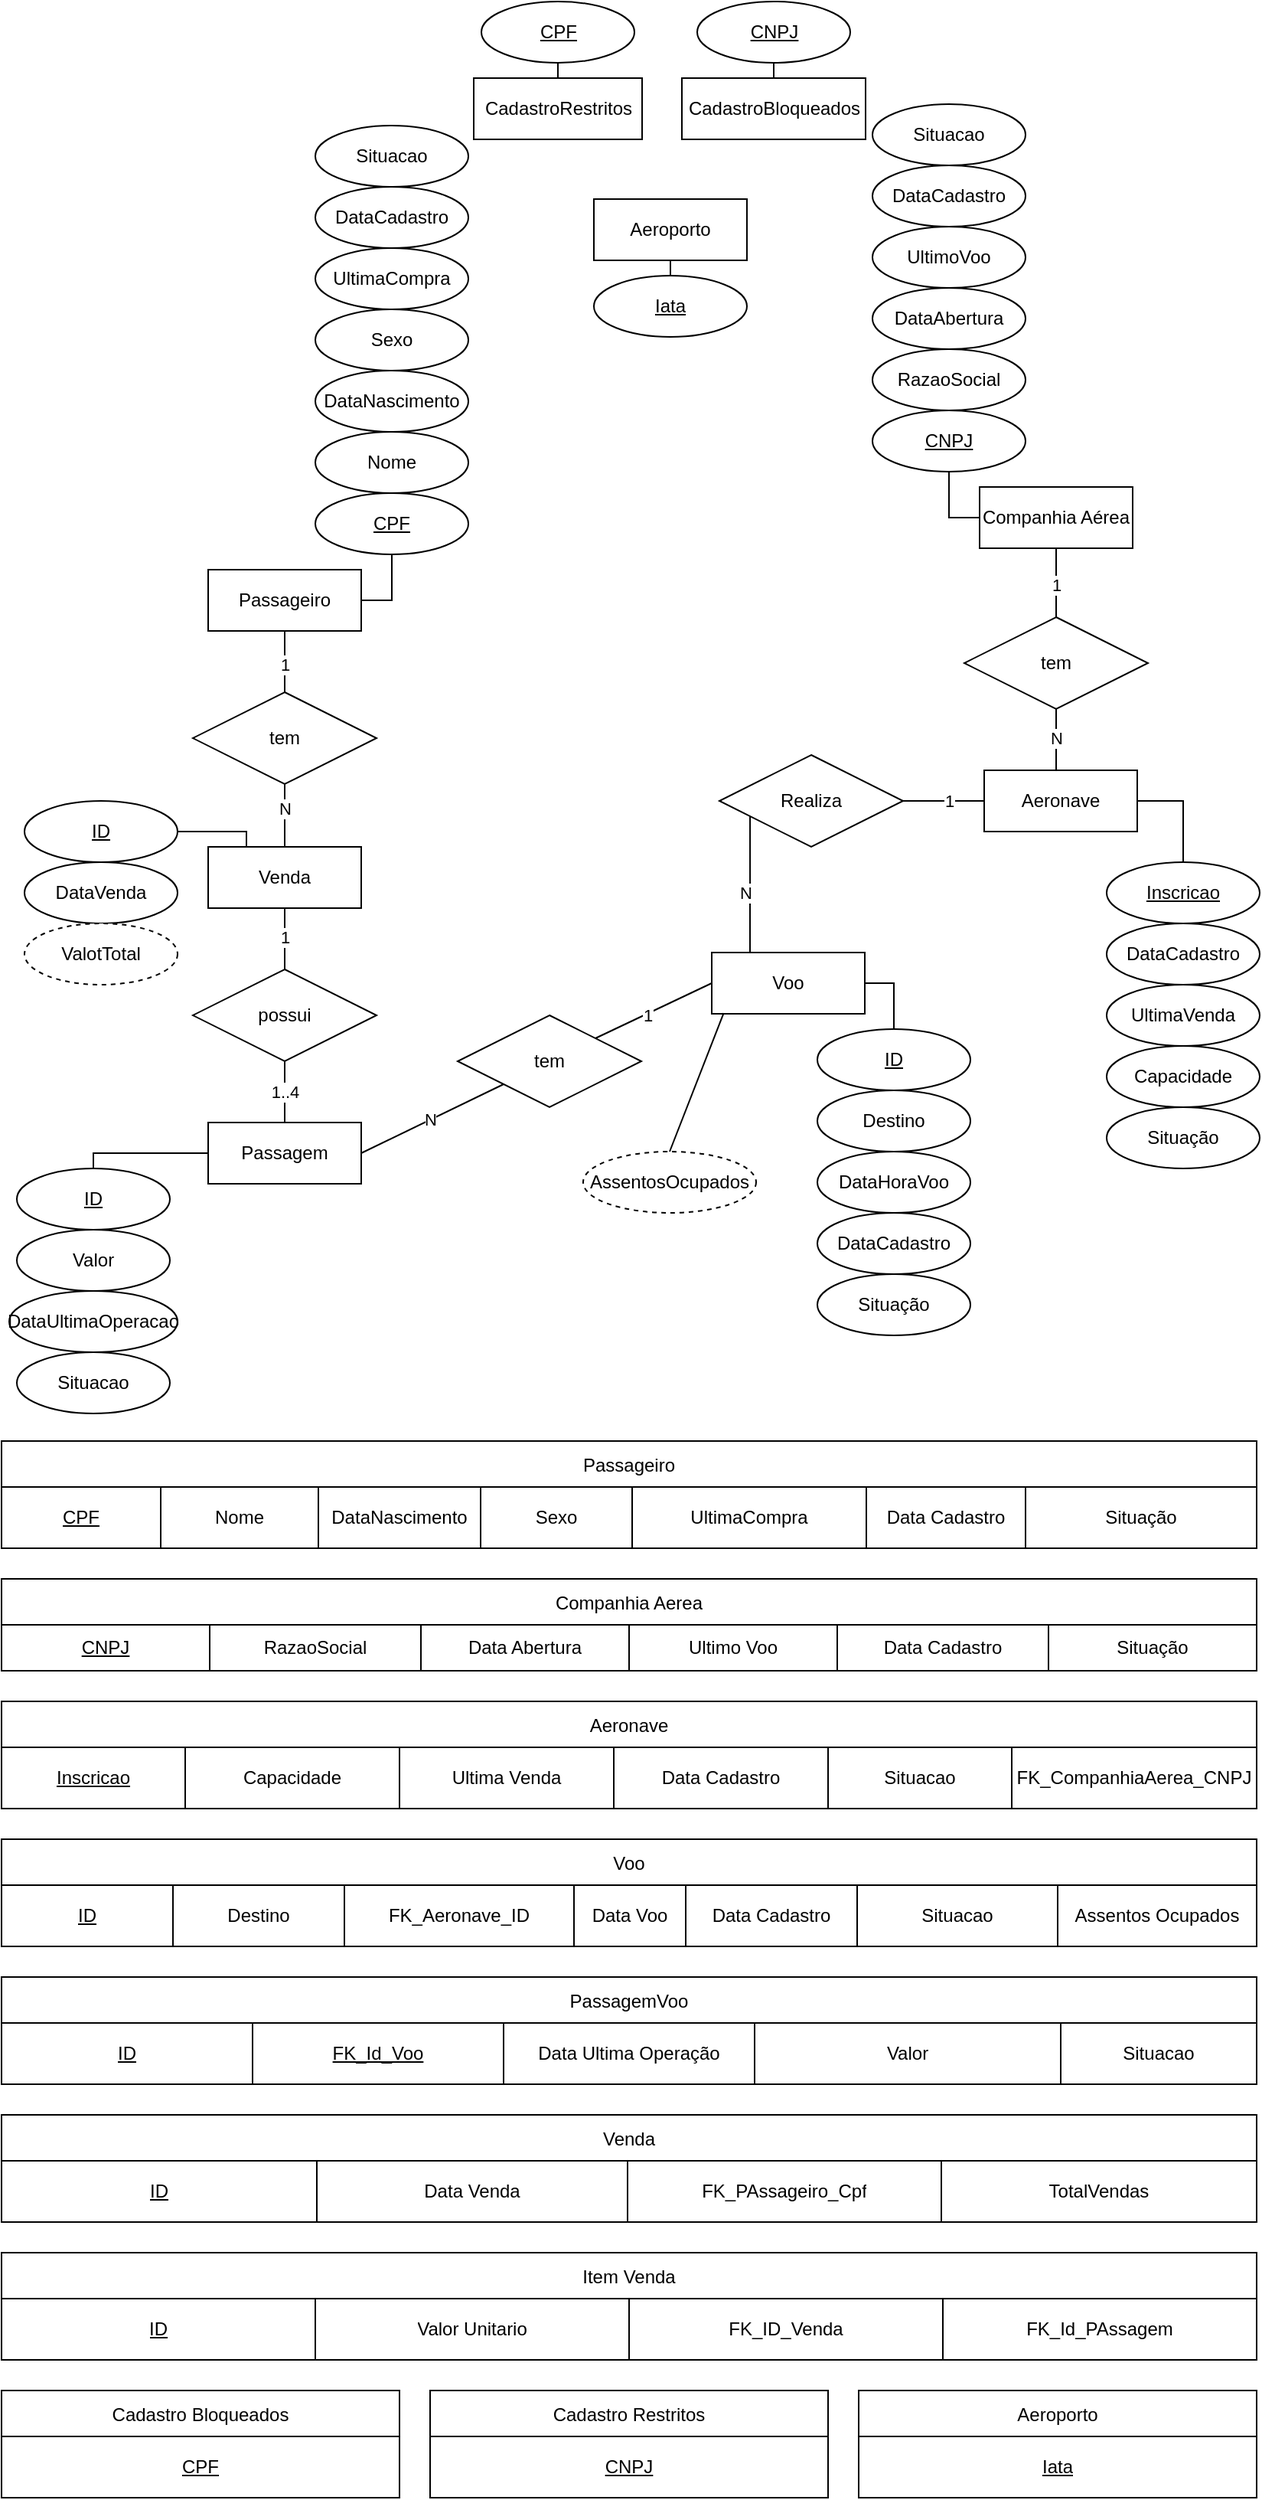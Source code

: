 <mxfile version="20.3.6" type="device"><diagram id="gMWHij34WXBhqU0IubzP" name="Página-1"><mxGraphModel dx="1166" dy="1676" grid="1" gridSize="10" guides="1" tooltips="1" connect="1" arrows="1" fold="1" page="1" pageScale="1" pageWidth="827" pageHeight="1169" math="0" shadow="0"><root><mxCell id="0"/><mxCell id="1" parent="0"/><mxCell id="yR2QyAmmPx3ZKYHeJyQh-1" value="Passageiro" style="whiteSpace=wrap;html=1;align=center;" vertex="1" parent="1"><mxGeometry x="135" y="-759" width="100" height="40" as="geometry"/></mxCell><mxCell id="yR2QyAmmPx3ZKYHeJyQh-5" value="Passagem" style="whiteSpace=wrap;html=1;align=center;" vertex="1" parent="1"><mxGeometry x="135" y="-398" width="100" height="40" as="geometry"/></mxCell><mxCell id="yR2QyAmmPx3ZKYHeJyQh-7" value="" style="endArrow=none;html=1;rounded=0;entryX=0.5;entryY=0;entryDx=0;entryDy=0;exitX=0.5;exitY=1;exitDx=0;exitDy=0;" edge="1" parent="1" source="yR2QyAmmPx3ZKYHeJyQh-65" target="yR2QyAmmPx3ZKYHeJyQh-5"><mxGeometry width="50" height="50" relative="1" as="geometry"><mxPoint x="5" y="-228" as="sourcePoint"/><mxPoint x="-165" y="-218" as="targetPoint"/></mxGeometry></mxCell><mxCell id="yR2QyAmmPx3ZKYHeJyQh-170" value="1..4" style="edgeLabel;html=1;align=center;verticalAlign=middle;resizable=0;points=[];" vertex="1" connectable="0" parent="yR2QyAmmPx3ZKYHeJyQh-7"><mxGeometry x="-0.433" y="-1" relative="1" as="geometry"><mxPoint x="1" y="8" as="offset"/></mxGeometry></mxCell><mxCell id="yR2QyAmmPx3ZKYHeJyQh-14" value="&lt;u&gt;CPF&lt;/u&gt;" style="ellipse;whiteSpace=wrap;html=1;align=center;" vertex="1" parent="1"><mxGeometry x="205" y="-809" width="100" height="40" as="geometry"/></mxCell><mxCell id="yR2QyAmmPx3ZKYHeJyQh-15" value="Nome" style="ellipse;whiteSpace=wrap;html=1;align=center;" vertex="1" parent="1"><mxGeometry x="205" y="-849" width="100" height="40" as="geometry"/></mxCell><mxCell id="yR2QyAmmPx3ZKYHeJyQh-16" value="DataNascimento" style="ellipse;whiteSpace=wrap;html=1;align=center;" vertex="1" parent="1"><mxGeometry x="205" y="-889" width="100" height="40" as="geometry"/></mxCell><mxCell id="yR2QyAmmPx3ZKYHeJyQh-17" value="Sexo" style="ellipse;whiteSpace=wrap;html=1;align=center;" vertex="1" parent="1"><mxGeometry x="205" y="-929" width="100" height="40" as="geometry"/></mxCell><mxCell id="yR2QyAmmPx3ZKYHeJyQh-18" value="" style="endArrow=none;html=1;rounded=0;exitX=0.5;exitY=1;exitDx=0;exitDy=0;" edge="1" parent="1" source="yR2QyAmmPx3ZKYHeJyQh-14"><mxGeometry width="50" height="50" relative="1" as="geometry"><mxPoint x="425.0" y="-619" as="sourcePoint"/><mxPoint x="235" y="-739" as="targetPoint"/><Array as="points"><mxPoint x="255" y="-739"/></Array></mxGeometry></mxCell><mxCell id="yR2QyAmmPx3ZKYHeJyQh-19" value="UltimaCompra" style="ellipse;whiteSpace=wrap;html=1;align=center;" vertex="1" parent="1"><mxGeometry x="205" y="-969" width="100" height="40" as="geometry"/></mxCell><mxCell id="yR2QyAmmPx3ZKYHeJyQh-20" value="DataCadastro" style="ellipse;whiteSpace=wrap;html=1;align=center;" vertex="1" parent="1"><mxGeometry x="205" y="-1009" width="100" height="40" as="geometry"/></mxCell><mxCell id="yR2QyAmmPx3ZKYHeJyQh-21" value="Situacao" style="ellipse;whiteSpace=wrap;html=1;align=center;" vertex="1" parent="1"><mxGeometry x="205" y="-1049" width="100" height="40" as="geometry"/></mxCell><mxCell id="yR2QyAmmPx3ZKYHeJyQh-51" value="CadastroRestritos" style="whiteSpace=wrap;html=1;align=center;" vertex="1" parent="1"><mxGeometry x="308.5" y="-1080" width="110" height="40" as="geometry"/></mxCell><mxCell id="yR2QyAmmPx3ZKYHeJyQh-52" value="CadastroBloqueados" style="whiteSpace=wrap;html=1;align=center;" vertex="1" parent="1"><mxGeometry x="444.5" y="-1080" width="120" height="40" as="geometry"/></mxCell><mxCell id="yR2QyAmmPx3ZKYHeJyQh-53" value="&lt;u&gt;CPF&lt;/u&gt;" style="ellipse;whiteSpace=wrap;html=1;align=center;" vertex="1" parent="1"><mxGeometry x="313.5" y="-1130" width="100" height="40" as="geometry"/></mxCell><mxCell id="yR2QyAmmPx3ZKYHeJyQh-54" value="&lt;u&gt;CNPJ&lt;/u&gt;" style="ellipse;whiteSpace=wrap;html=1;align=center;" vertex="1" parent="1"><mxGeometry x="454.5" y="-1130" width="100" height="40" as="geometry"/></mxCell><mxCell id="yR2QyAmmPx3ZKYHeJyQh-55" value="" style="endArrow=none;html=1;rounded=0;entryX=0.5;entryY=1;entryDx=0;entryDy=0;exitX=0.5;exitY=0;exitDx=0;exitDy=0;" edge="1" parent="1" source="yR2QyAmmPx3ZKYHeJyQh-51" target="yR2QyAmmPx3ZKYHeJyQh-53"><mxGeometry width="50" height="50" relative="1" as="geometry"><mxPoint x="254.5" y="-970" as="sourcePoint"/><mxPoint x="304.5" y="-1020" as="targetPoint"/></mxGeometry></mxCell><mxCell id="yR2QyAmmPx3ZKYHeJyQh-56" value="" style="endArrow=none;html=1;rounded=0;entryX=0.5;entryY=1;entryDx=0;entryDy=0;exitX=0.5;exitY=0;exitDx=0;exitDy=0;" edge="1" parent="1" source="yR2QyAmmPx3ZKYHeJyQh-52" target="yR2QyAmmPx3ZKYHeJyQh-54"><mxGeometry width="50" height="50" relative="1" as="geometry"><mxPoint x="373.5" y="-1070" as="sourcePoint"/><mxPoint x="373.5" y="-1080" as="targetPoint"/></mxGeometry></mxCell><mxCell id="yR2QyAmmPx3ZKYHeJyQh-57" value="tem" style="shape=rhombus;perimeter=rhombusPerimeter;whiteSpace=wrap;html=1;align=center;" vertex="1" parent="1"><mxGeometry x="125" y="-679" width="120" height="60" as="geometry"/></mxCell><mxCell id="yR2QyAmmPx3ZKYHeJyQh-58" value="" style="endArrow=none;html=1;rounded=0;entryX=0.5;entryY=1;entryDx=0;entryDy=0;exitX=0.5;exitY=0;exitDx=0;exitDy=0;" edge="1" parent="1" source="yR2QyAmmPx3ZKYHeJyQh-57" target="yR2QyAmmPx3ZKYHeJyQh-1"><mxGeometry width="50" height="50" relative="1" as="geometry"><mxPoint x="205" y="-649" as="sourcePoint"/><mxPoint x="255" y="-699" as="targetPoint"/></mxGeometry></mxCell><mxCell id="yR2QyAmmPx3ZKYHeJyQh-166" value="1" style="edgeLabel;html=1;align=center;verticalAlign=middle;resizable=0;points=[];" vertex="1" connectable="0" parent="yR2QyAmmPx3ZKYHeJyQh-58"><mxGeometry x="0.486" y="-1" relative="1" as="geometry"><mxPoint x="-1" y="11" as="offset"/></mxGeometry></mxCell><mxCell id="yR2QyAmmPx3ZKYHeJyQh-59" value="" style="endArrow=none;html=1;rounded=0;entryX=0.5;entryY=1;entryDx=0;entryDy=0;exitX=0.5;exitY=0;exitDx=0;exitDy=0;" edge="1" parent="1" source="yR2QyAmmPx3ZKYHeJyQh-60" target="yR2QyAmmPx3ZKYHeJyQh-57"><mxGeometry width="50" height="50" relative="1" as="geometry"><mxPoint x="184.71" y="-598" as="sourcePoint"/><mxPoint x="184.71" y="-648" as="targetPoint"/><Array as="points"><mxPoint x="185" y="-590"/><mxPoint x="185" y="-608"/></Array></mxGeometry></mxCell><mxCell id="yR2QyAmmPx3ZKYHeJyQh-168" value="N" style="edgeLabel;html=1;align=center;verticalAlign=middle;resizable=0;points=[];" vertex="1" connectable="0" parent="yR2QyAmmPx3ZKYHeJyQh-59"><mxGeometry x="0.252" relative="1" as="geometry"><mxPoint as="offset"/></mxGeometry></mxCell><mxCell id="yR2QyAmmPx3ZKYHeJyQh-60" value="Venda" style="whiteSpace=wrap;html=1;align=center;" vertex="1" parent="1"><mxGeometry x="135" y="-578" width="100" height="40" as="geometry"/></mxCell><mxCell id="yR2QyAmmPx3ZKYHeJyQh-61" value="&lt;u&gt;ID&lt;/u&gt;" style="ellipse;whiteSpace=wrap;html=1;align=center;" vertex="1" parent="1"><mxGeometry x="15" y="-608" width="100" height="40" as="geometry"/></mxCell><mxCell id="yR2QyAmmPx3ZKYHeJyQh-62" value="DataVenda" style="ellipse;whiteSpace=wrap;html=1;align=center;" vertex="1" parent="1"><mxGeometry x="15" y="-568" width="100" height="40" as="geometry"/></mxCell><mxCell id="yR2QyAmmPx3ZKYHeJyQh-63" value="ValotTotal" style="ellipse;whiteSpace=wrap;html=1;align=center;dashed=1;" vertex="1" parent="1"><mxGeometry x="15" y="-528" width="100" height="40" as="geometry"/></mxCell><mxCell id="yR2QyAmmPx3ZKYHeJyQh-64" value="" style="endArrow=none;html=1;rounded=0;entryX=1;entryY=0.5;entryDx=0;entryDy=0;exitX=0.25;exitY=0;exitDx=0;exitDy=0;" edge="1" parent="1" source="yR2QyAmmPx3ZKYHeJyQh-60" target="yR2QyAmmPx3ZKYHeJyQh-61"><mxGeometry width="50" height="50" relative="1" as="geometry"><mxPoint x="165" y="-588" as="sourcePoint"/><mxPoint x="185" y="-488" as="targetPoint"/><Array as="points"><mxPoint x="160" y="-588"/></Array></mxGeometry></mxCell><mxCell id="yR2QyAmmPx3ZKYHeJyQh-65" value="possui" style="shape=rhombus;perimeter=rhombusPerimeter;whiteSpace=wrap;html=1;align=center;" vertex="1" parent="1"><mxGeometry x="125" y="-498" width="120" height="60" as="geometry"/></mxCell><mxCell id="yR2QyAmmPx3ZKYHeJyQh-66" value="" style="endArrow=none;html=1;rounded=0;entryX=0.5;entryY=1;entryDx=0;entryDy=0;exitX=0.5;exitY=0;exitDx=0;exitDy=0;" edge="1" parent="1" source="yR2QyAmmPx3ZKYHeJyQh-65" target="yR2QyAmmPx3ZKYHeJyQh-60"><mxGeometry width="50" height="50" relative="1" as="geometry"><mxPoint x="245" y="-448" as="sourcePoint"/><mxPoint x="245" y="-528" as="targetPoint"/><Array as="points"/></mxGeometry></mxCell><mxCell id="yR2QyAmmPx3ZKYHeJyQh-169" value="1" style="edgeLabel;html=1;align=center;verticalAlign=middle;resizable=0;points=[];" vertex="1" connectable="0" parent="yR2QyAmmPx3ZKYHeJyQh-66"><mxGeometry x="0.536" y="1" relative="1" as="geometry"><mxPoint x="1" y="9" as="offset"/></mxGeometry></mxCell><mxCell id="yR2QyAmmPx3ZKYHeJyQh-67" value="&lt;u&gt;ID&lt;/u&gt;" style="ellipse;whiteSpace=wrap;html=1;align=center;" vertex="1" parent="1"><mxGeometry x="10" y="-368" width="100" height="40" as="geometry"/></mxCell><mxCell id="yR2QyAmmPx3ZKYHeJyQh-68" value="Valor" style="ellipse;whiteSpace=wrap;html=1;align=center;" vertex="1" parent="1"><mxGeometry x="10" y="-328" width="100" height="40" as="geometry"/></mxCell><mxCell id="yR2QyAmmPx3ZKYHeJyQh-69" value="DataUltimaOperacao" style="ellipse;whiteSpace=wrap;html=1;align=center;" vertex="1" parent="1"><mxGeometry x="5" y="-288" width="110" height="40" as="geometry"/></mxCell><mxCell id="yR2QyAmmPx3ZKYHeJyQh-70" value="Situacao" style="ellipse;whiteSpace=wrap;html=1;align=center;" vertex="1" parent="1"><mxGeometry x="10" y="-248" width="100" height="40" as="geometry"/></mxCell><mxCell id="yR2QyAmmPx3ZKYHeJyQh-71" value="" style="endArrow=none;html=1;rounded=0;entryX=0.5;entryY=0;entryDx=0;entryDy=0;exitX=0;exitY=0.5;exitDx=0;exitDy=0;" edge="1" parent="1" source="yR2QyAmmPx3ZKYHeJyQh-5" target="yR2QyAmmPx3ZKYHeJyQh-67"><mxGeometry width="50" height="50" relative="1" as="geometry"><mxPoint x="25" y="-408" as="sourcePoint"/><mxPoint x="25" y="-458" as="targetPoint"/><Array as="points"><mxPoint x="60" y="-378"/></Array></mxGeometry></mxCell><mxCell id="yR2QyAmmPx3ZKYHeJyQh-72" value="tem" style="shape=rhombus;perimeter=rhombusPerimeter;whiteSpace=wrap;html=1;align=center;" vertex="1" parent="1"><mxGeometry x="298" y="-468" width="120" height="60" as="geometry"/></mxCell><mxCell id="yR2QyAmmPx3ZKYHeJyQh-73" value="N" style="endArrow=none;html=1;rounded=0;entryX=0;entryY=1;entryDx=0;entryDy=0;exitX=1;exitY=0.5;exitDx=0;exitDy=0;" edge="1" parent="1" source="yR2QyAmmPx3ZKYHeJyQh-5" target="yR2QyAmmPx3ZKYHeJyQh-72"><mxGeometry x="-0.03" width="50" height="50" relative="1" as="geometry"><mxPoint x="355" y="-308" as="sourcePoint"/><mxPoint x="355" y="-388" as="targetPoint"/><Array as="points"/><mxPoint as="offset"/></mxGeometry></mxCell><mxCell id="yR2QyAmmPx3ZKYHeJyQh-74" value="Voo" style="whiteSpace=wrap;html=1;align=center;" vertex="1" parent="1"><mxGeometry x="464" y="-509" width="100" height="40" as="geometry"/></mxCell><mxCell id="yR2QyAmmPx3ZKYHeJyQh-75" value="&lt;u&gt;ID&lt;/u&gt;" style="ellipse;whiteSpace=wrap;html=1;align=center;" vertex="1" parent="1"><mxGeometry x="533" y="-459" width="100" height="40" as="geometry"/></mxCell><mxCell id="yR2QyAmmPx3ZKYHeJyQh-76" value="Situação" style="ellipse;whiteSpace=wrap;html=1;align=center;" vertex="1" parent="1"><mxGeometry x="533" y="-299" width="100" height="40" as="geometry"/></mxCell><mxCell id="yR2QyAmmPx3ZKYHeJyQh-77" value="DataCadastro" style="ellipse;whiteSpace=wrap;html=1;align=center;" vertex="1" parent="1"><mxGeometry x="533" y="-339" width="100" height="40" as="geometry"/></mxCell><mxCell id="yR2QyAmmPx3ZKYHeJyQh-78" value="DataHoraVoo" style="ellipse;whiteSpace=wrap;html=1;align=center;" vertex="1" parent="1"><mxGeometry x="533" y="-379" width="100" height="40" as="geometry"/></mxCell><mxCell id="yR2QyAmmPx3ZKYHeJyQh-79" value="Destino" style="ellipse;whiteSpace=wrap;html=1;align=center;" vertex="1" parent="1"><mxGeometry x="533" y="-419" width="100" height="40" as="geometry"/></mxCell><mxCell id="yR2QyAmmPx3ZKYHeJyQh-80" value="" style="endArrow=none;html=1;rounded=0;entryX=1;entryY=0.5;entryDx=0;entryDy=0;exitX=0.5;exitY=0;exitDx=0;exitDy=0;" edge="1" parent="1" source="yR2QyAmmPx3ZKYHeJyQh-75" target="yR2QyAmmPx3ZKYHeJyQh-74"><mxGeometry width="50" height="50" relative="1" as="geometry"><mxPoint x="595" y="-469" as="sourcePoint"/><mxPoint x="325" y="-569" as="targetPoint"/><Array as="points"><mxPoint x="583" y="-489"/></Array></mxGeometry></mxCell><mxCell id="yR2QyAmmPx3ZKYHeJyQh-81" value="" style="endArrow=none;html=1;rounded=0;entryX=0;entryY=0.5;entryDx=0;entryDy=0;exitX=1;exitY=0;exitDx=0;exitDy=0;" edge="1" parent="1" source="yR2QyAmmPx3ZKYHeJyQh-72" target="yR2QyAmmPx3ZKYHeJyQh-74"><mxGeometry width="50" height="50" relative="1" as="geometry"><mxPoint x="195" y="-349" as="sourcePoint"/><mxPoint x="325" y="-404" as="targetPoint"/><Array as="points"/></mxGeometry></mxCell><mxCell id="yR2QyAmmPx3ZKYHeJyQh-171" value="1" style="edgeLabel;html=1;align=center;verticalAlign=middle;resizable=0;points=[];" vertex="1" connectable="0" parent="yR2QyAmmPx3ZKYHeJyQh-81"><mxGeometry x="-0.243" relative="1" as="geometry"><mxPoint x="5" y="-2" as="offset"/></mxGeometry></mxCell><mxCell id="yR2QyAmmPx3ZKYHeJyQh-82" value="AssentosOcupados" style="ellipse;whiteSpace=wrap;html=1;align=center;dashed=1;" vertex="1" parent="1"><mxGeometry x="380" y="-379" width="113" height="40" as="geometry"/></mxCell><mxCell id="yR2QyAmmPx3ZKYHeJyQh-83" value="" style="endArrow=none;html=1;rounded=0;entryX=0.5;entryY=0;entryDx=0;entryDy=0;exitX=0.078;exitY=0.99;exitDx=0;exitDy=0;exitPerimeter=0;" edge="1" parent="1" source="yR2QyAmmPx3ZKYHeJyQh-74" target="yR2QyAmmPx3ZKYHeJyQh-82"><mxGeometry width="50" height="50" relative="1" as="geometry"><mxPoint x="385" y="-434" as="sourcePoint"/><mxPoint x="474" y="-479" as="targetPoint"/><Array as="points"/></mxGeometry></mxCell><mxCell id="yR2QyAmmPx3ZKYHeJyQh-84" value="Realiza" style="shape=rhombus;perimeter=rhombusPerimeter;whiteSpace=wrap;html=1;align=center;" vertex="1" parent="1"><mxGeometry x="469" y="-638" width="120" height="60" as="geometry"/></mxCell><mxCell id="yR2QyAmmPx3ZKYHeJyQh-85" value="Aeronave" style="whiteSpace=wrap;html=1;align=center;" vertex="1" parent="1"><mxGeometry x="642" y="-628" width="100" height="40" as="geometry"/></mxCell><mxCell id="yR2QyAmmPx3ZKYHeJyQh-86" value="&lt;u&gt;Inscricao&lt;/u&gt;" style="ellipse;whiteSpace=wrap;html=1;align=center;" vertex="1" parent="1"><mxGeometry x="722" y="-568" width="100" height="40" as="geometry"/></mxCell><mxCell id="yR2QyAmmPx3ZKYHeJyQh-87" value="Capacidade" style="ellipse;whiteSpace=wrap;html=1;align=center;" vertex="1" parent="1"><mxGeometry x="722" y="-448" width="100" height="40" as="geometry"/></mxCell><mxCell id="yR2QyAmmPx3ZKYHeJyQh-89" value="UltimaVenda" style="ellipse;whiteSpace=wrap;html=1;align=center;" vertex="1" parent="1"><mxGeometry x="722" y="-488" width="100" height="40" as="geometry"/></mxCell><mxCell id="yR2QyAmmPx3ZKYHeJyQh-90" value="DataCadastro" style="ellipse;whiteSpace=wrap;html=1;align=center;" vertex="1" parent="1"><mxGeometry x="722" y="-528" width="100" height="40" as="geometry"/></mxCell><mxCell id="yR2QyAmmPx3ZKYHeJyQh-91" value="Situação" style="ellipse;whiteSpace=wrap;html=1;align=center;" vertex="1" parent="1"><mxGeometry x="722" y="-408" width="100" height="40" as="geometry"/></mxCell><mxCell id="yR2QyAmmPx3ZKYHeJyQh-92" value="" style="endArrow=none;html=1;rounded=0;exitX=0.5;exitY=0;exitDx=0;exitDy=0;entryX=1;entryY=0.5;entryDx=0;entryDy=0;" edge="1" parent="1" source="yR2QyAmmPx3ZKYHeJyQh-86" target="yR2QyAmmPx3ZKYHeJyQh-85"><mxGeometry width="50" height="50" relative="1" as="geometry"><mxPoint x="737" y="-310.5" as="sourcePoint"/><mxPoint x="761" y="-280.5" as="targetPoint"/><Array as="points"><mxPoint x="772" y="-608"/></Array></mxGeometry></mxCell><mxCell id="yR2QyAmmPx3ZKYHeJyQh-93" value="" style="endArrow=none;html=1;rounded=0;entryX=0;entryY=0.5;entryDx=0;entryDy=0;exitX=1;exitY=0.5;exitDx=0;exitDy=0;" edge="1" parent="1" source="yR2QyAmmPx3ZKYHeJyQh-84" target="yR2QyAmmPx3ZKYHeJyQh-85"><mxGeometry width="50" height="50" relative="1" as="geometry"><mxPoint x="571" y="-518" as="sourcePoint"/><mxPoint x="660" y="-563" as="targetPoint"/><Array as="points"/></mxGeometry></mxCell><mxCell id="yR2QyAmmPx3ZKYHeJyQh-173" value="1" style="edgeLabel;html=1;align=center;verticalAlign=middle;resizable=0;points=[];" vertex="1" connectable="0" parent="yR2QyAmmPx3ZKYHeJyQh-93"><mxGeometry x="0.542" y="1" relative="1" as="geometry"><mxPoint x="-11" y="1" as="offset"/></mxGeometry></mxCell><mxCell id="yR2QyAmmPx3ZKYHeJyQh-94" value="" style="endArrow=none;html=1;rounded=0;entryX=0.25;entryY=0;entryDx=0;entryDy=0;exitX=0.167;exitY=0.669;exitDx=0;exitDy=0;exitPerimeter=0;" edge="1" parent="1" source="yR2QyAmmPx3ZKYHeJyQh-84" target="yR2QyAmmPx3ZKYHeJyQh-74"><mxGeometry width="50" height="50" relative="1" as="geometry"><mxPoint x="395" y="-424" as="sourcePoint"/><mxPoint x="484" y="-469" as="targetPoint"/><Array as="points"/></mxGeometry></mxCell><mxCell id="yR2QyAmmPx3ZKYHeJyQh-172" value="N" style="edgeLabel;html=1;align=center;verticalAlign=middle;resizable=0;points=[];" vertex="1" connectable="0" parent="yR2QyAmmPx3ZKYHeJyQh-94"><mxGeometry x="0.261" y="2" relative="1" as="geometry"><mxPoint x="-5" y="-6" as="offset"/></mxGeometry></mxCell><mxCell id="yR2QyAmmPx3ZKYHeJyQh-95" value="tem" style="shape=rhombus;perimeter=rhombusPerimeter;whiteSpace=wrap;html=1;align=center;" vertex="1" parent="1"><mxGeometry x="629" y="-728" width="120" height="60" as="geometry"/></mxCell><mxCell id="yR2QyAmmPx3ZKYHeJyQh-96" value="" style="endArrow=none;html=1;rounded=0;entryX=0.5;entryY=1;entryDx=0;entryDy=0;" edge="1" parent="1" target="yR2QyAmmPx3ZKYHeJyQh-95"><mxGeometry width="50" height="50" relative="1" as="geometry"><mxPoint x="689" y="-628" as="sourcePoint"/><mxPoint x="682" y="-598" as="targetPoint"/><Array as="points"/></mxGeometry></mxCell><mxCell id="yR2QyAmmPx3ZKYHeJyQh-174" value="N" style="edgeLabel;html=1;align=center;verticalAlign=middle;resizable=0;points=[];" vertex="1" connectable="0" parent="yR2QyAmmPx3ZKYHeJyQh-96"><mxGeometry x="-0.412" y="-2" relative="1" as="geometry"><mxPoint x="-2" y="-9" as="offset"/></mxGeometry></mxCell><mxCell id="yR2QyAmmPx3ZKYHeJyQh-97" value="Companhia Aérea" style="whiteSpace=wrap;html=1;align=center;" vertex="1" parent="1"><mxGeometry x="639" y="-813" width="100" height="40" as="geometry"/></mxCell><mxCell id="yR2QyAmmPx3ZKYHeJyQh-98" value="&lt;u&gt;CNPJ&lt;/u&gt;" style="ellipse;whiteSpace=wrap;html=1;align=center;" vertex="1" parent="1"><mxGeometry x="569" y="-863" width="100" height="40" as="geometry"/></mxCell><mxCell id="yR2QyAmmPx3ZKYHeJyQh-99" value="RazaoSocial" style="ellipse;whiteSpace=wrap;html=1;align=center;" vertex="1" parent="1"><mxGeometry x="569" y="-903" width="100" height="40" as="geometry"/></mxCell><mxCell id="yR2QyAmmPx3ZKYHeJyQh-100" value="DataAbertura" style="ellipse;whiteSpace=wrap;html=1;align=center;" vertex="1" parent="1"><mxGeometry x="569" y="-943" width="100" height="40" as="geometry"/></mxCell><mxCell id="yR2QyAmmPx3ZKYHeJyQh-101" value="UltimoVoo" style="ellipse;whiteSpace=wrap;html=1;align=center;" vertex="1" parent="1"><mxGeometry x="569" y="-983" width="100" height="40" as="geometry"/></mxCell><mxCell id="yR2QyAmmPx3ZKYHeJyQh-102" value="DataCadastro" style="ellipse;whiteSpace=wrap;html=1;align=center;" vertex="1" parent="1"><mxGeometry x="569" y="-1023" width="100" height="40" as="geometry"/></mxCell><mxCell id="yR2QyAmmPx3ZKYHeJyQh-103" value="Situacao" style="ellipse;whiteSpace=wrap;html=1;align=center;" vertex="1" parent="1"><mxGeometry x="569" y="-1063" width="100" height="40" as="geometry"/></mxCell><mxCell id="yR2QyAmmPx3ZKYHeJyQh-104" value="" style="endArrow=none;html=1;rounded=0;exitX=0.5;exitY=1;exitDx=0;exitDy=0;entryX=0;entryY=0.5;entryDx=0;entryDy=0;" edge="1" parent="1" source="yR2QyAmmPx3ZKYHeJyQh-98" target="yR2QyAmmPx3ZKYHeJyQh-97"><mxGeometry width="50" height="50" relative="1" as="geometry"><mxPoint x="703" y="-863" as="sourcePoint"/><mxPoint x="563" y="-763" as="targetPoint"/><Array as="points"><mxPoint x="619" y="-803"/><mxPoint x="619" y="-793"/></Array></mxGeometry></mxCell><mxCell id="yR2QyAmmPx3ZKYHeJyQh-105" value="" style="endArrow=none;html=1;rounded=0;entryX=0.5;entryY=1;entryDx=0;entryDy=0;exitX=0.5;exitY=0;exitDx=0;exitDy=0;" edge="1" parent="1" source="yR2QyAmmPx3ZKYHeJyQh-95" target="yR2QyAmmPx3ZKYHeJyQh-97"><mxGeometry width="50" height="50" relative="1" as="geometry"><mxPoint x="629" y="-698" as="sourcePoint"/><mxPoint x="629" y="-768" as="targetPoint"/><Array as="points"/></mxGeometry></mxCell><mxCell id="yR2QyAmmPx3ZKYHeJyQh-175" value="1" style="edgeLabel;html=1;align=center;verticalAlign=middle;resizable=0;points=[];" vertex="1" connectable="0" parent="yR2QyAmmPx3ZKYHeJyQh-105"><mxGeometry x="0.411" y="-1" relative="1" as="geometry"><mxPoint x="-1" y="10" as="offset"/></mxGeometry></mxCell><mxCell id="yR2QyAmmPx3ZKYHeJyQh-115" value="Aeroporto" style="whiteSpace=wrap;html=1;align=center;" vertex="1" parent="1"><mxGeometry x="387" y="-1001" width="100" height="40" as="geometry"/></mxCell><mxCell id="yR2QyAmmPx3ZKYHeJyQh-158" value="&lt;u&gt;Iata&lt;/u&gt;" style="ellipse;whiteSpace=wrap;html=1;align=center;" vertex="1" parent="1"><mxGeometry x="387" y="-951" width="100" height="40" as="geometry"/></mxCell><mxCell id="yR2QyAmmPx3ZKYHeJyQh-159" value="" style="endArrow=none;html=1;rounded=0;entryX=0.5;entryY=1;entryDx=0;entryDy=0;exitX=0.5;exitY=0;exitDx=0;exitDy=0;" edge="1" parent="1" source="yR2QyAmmPx3ZKYHeJyQh-158" target="yR2QyAmmPx3ZKYHeJyQh-115"><mxGeometry width="50" height="50" relative="1" as="geometry"><mxPoint x="373.5" y="-1070" as="sourcePoint"/><mxPoint x="373.5" y="-1080" as="targetPoint"/></mxGeometry></mxCell><mxCell id="yR2QyAmmPx3ZKYHeJyQh-176" value="Passageiro" style="shape=table;startSize=30;container=1;collapsible=0;childLayout=tableLayout;" vertex="1" parent="1"><mxGeometry y="-190" width="820" height="70" as="geometry"/></mxCell><mxCell id="yR2QyAmmPx3ZKYHeJyQh-177" value="" style="shape=tableRow;horizontal=0;startSize=0;swimlaneHead=0;swimlaneBody=0;top=0;left=0;bottom=0;right=0;collapsible=0;dropTarget=0;fillColor=none;points=[[0,0.5],[1,0.5]];portConstraint=eastwest;" vertex="1" parent="yR2QyAmmPx3ZKYHeJyQh-176"><mxGeometry y="30" width="820" height="40" as="geometry"/></mxCell><mxCell id="yR2QyAmmPx3ZKYHeJyQh-178" value="&lt;span style=&quot;text-decoration-line: underline;&quot;&gt;CPF&lt;/span&gt;" style="shape=partialRectangle;html=1;whiteSpace=wrap;connectable=0;overflow=hidden;fillColor=none;top=0;left=0;bottom=0;right=0;pointerEvents=1;" vertex="1" parent="yR2QyAmmPx3ZKYHeJyQh-177"><mxGeometry width="104" height="40" as="geometry"><mxRectangle width="104" height="40" as="alternateBounds"/></mxGeometry></mxCell><mxCell id="yR2QyAmmPx3ZKYHeJyQh-179" value="Nome" style="shape=partialRectangle;html=1;whiteSpace=wrap;connectable=0;overflow=hidden;fillColor=none;top=0;left=0;bottom=0;right=0;pointerEvents=1;" vertex="1" parent="yR2QyAmmPx3ZKYHeJyQh-177"><mxGeometry x="104" width="103" height="40" as="geometry"><mxRectangle width="103" height="40" as="alternateBounds"/></mxGeometry></mxCell><mxCell id="yR2QyAmmPx3ZKYHeJyQh-180" value="&lt;span style=&quot;text-align: left;&quot;&gt;DataNascimento&lt;/span&gt;" style="shape=partialRectangle;html=1;whiteSpace=wrap;connectable=0;overflow=hidden;fillColor=none;top=0;left=0;bottom=0;right=0;pointerEvents=1;" vertex="1" parent="yR2QyAmmPx3ZKYHeJyQh-177"><mxGeometry x="207" width="106" height="40" as="geometry"><mxRectangle width="106" height="40" as="alternateBounds"/></mxGeometry></mxCell><mxCell id="yR2QyAmmPx3ZKYHeJyQh-181" value="Sexo" style="shape=partialRectangle;html=1;whiteSpace=wrap;connectable=0;overflow=hidden;fillColor=none;top=0;left=0;bottom=0;right=0;pointerEvents=1;" vertex="1" parent="yR2QyAmmPx3ZKYHeJyQh-177"><mxGeometry x="313" width="99" height="40" as="geometry"><mxRectangle width="99" height="40" as="alternateBounds"/></mxGeometry></mxCell><mxCell id="yR2QyAmmPx3ZKYHeJyQh-182" value="UltimaCompra" style="shape=partialRectangle;html=1;whiteSpace=wrap;connectable=0;overflow=hidden;fillColor=none;top=0;left=0;bottom=0;right=0;pointerEvents=1;" vertex="1" parent="yR2QyAmmPx3ZKYHeJyQh-177"><mxGeometry x="412" width="153" height="40" as="geometry"><mxRectangle width="153" height="40" as="alternateBounds"/></mxGeometry></mxCell><mxCell id="yR2QyAmmPx3ZKYHeJyQh-183" value="Data Cadastro" style="shape=partialRectangle;html=1;whiteSpace=wrap;connectable=0;overflow=hidden;fillColor=none;top=0;left=0;bottom=0;right=0;pointerEvents=1;" vertex="1" parent="yR2QyAmmPx3ZKYHeJyQh-177"><mxGeometry x="565" width="104" height="40" as="geometry"><mxRectangle width="104" height="40" as="alternateBounds"/></mxGeometry></mxCell><mxCell id="yR2QyAmmPx3ZKYHeJyQh-184" value="Situação" style="shape=partialRectangle;html=1;whiteSpace=wrap;connectable=0;overflow=hidden;fillColor=none;top=0;left=0;bottom=0;right=0;pointerEvents=1;" vertex="1" parent="yR2QyAmmPx3ZKYHeJyQh-177"><mxGeometry x="669" width="151" height="40" as="geometry"><mxRectangle width="151" height="40" as="alternateBounds"/></mxGeometry></mxCell><mxCell id="yR2QyAmmPx3ZKYHeJyQh-185" value="Cadastro Bloqueados" style="shape=table;startSize=30;container=1;collapsible=0;childLayout=tableLayout;" vertex="1" parent="1"><mxGeometry y="430" width="260" height="70" as="geometry"/></mxCell><mxCell id="yR2QyAmmPx3ZKYHeJyQh-186" value="" style="shape=tableRow;horizontal=0;startSize=0;swimlaneHead=0;swimlaneBody=0;top=0;left=0;bottom=0;right=0;collapsible=0;dropTarget=0;fillColor=none;points=[[0,0.5],[1,0.5]];portConstraint=eastwest;" vertex="1" parent="yR2QyAmmPx3ZKYHeJyQh-185"><mxGeometry y="30" width="260" height="40" as="geometry"/></mxCell><mxCell id="yR2QyAmmPx3ZKYHeJyQh-187" value="&lt;span style=&quot;text-decoration-line: underline;&quot;&gt;CPF&lt;/span&gt;" style="shape=partialRectangle;html=1;whiteSpace=wrap;connectable=0;overflow=hidden;fillColor=none;top=0;left=0;bottom=0;right=0;pointerEvents=1;" vertex="1" parent="yR2QyAmmPx3ZKYHeJyQh-186"><mxGeometry width="260" height="40" as="geometry"><mxRectangle width="260" height="40" as="alternateBounds"/></mxGeometry></mxCell><mxCell id="yR2QyAmmPx3ZKYHeJyQh-188" value="Cadastro Restritos" style="shape=table;startSize=30;container=1;collapsible=0;childLayout=tableLayout;" vertex="1" parent="1"><mxGeometry x="280" y="430" width="260" height="70" as="geometry"/></mxCell><mxCell id="yR2QyAmmPx3ZKYHeJyQh-189" value="" style="shape=tableRow;horizontal=0;startSize=0;swimlaneHead=0;swimlaneBody=0;top=0;left=0;bottom=0;right=0;collapsible=0;dropTarget=0;fillColor=none;points=[[0,0.5],[1,0.5]];portConstraint=eastwest;" vertex="1" parent="yR2QyAmmPx3ZKYHeJyQh-188"><mxGeometry y="30" width="260" height="40" as="geometry"/></mxCell><mxCell id="yR2QyAmmPx3ZKYHeJyQh-190" value="&lt;span style=&quot;text-decoration-line: underline;&quot;&gt;CNPJ&lt;/span&gt;" style="shape=partialRectangle;html=1;whiteSpace=wrap;connectable=0;overflow=hidden;fillColor=none;top=0;left=0;bottom=0;right=0;pointerEvents=1;" vertex="1" parent="yR2QyAmmPx3ZKYHeJyQh-189"><mxGeometry width="260" height="40" as="geometry"><mxRectangle width="260" height="40" as="alternateBounds"/></mxGeometry></mxCell><mxCell id="yR2QyAmmPx3ZKYHeJyQh-191" value="Venda" style="shape=table;startSize=30;container=1;collapsible=0;childLayout=tableLayout;" vertex="1" parent="1"><mxGeometry y="250" width="820" height="70" as="geometry"/></mxCell><mxCell id="yR2QyAmmPx3ZKYHeJyQh-192" value="" style="shape=tableRow;horizontal=0;startSize=0;swimlaneHead=0;swimlaneBody=0;top=0;left=0;bottom=0;right=0;collapsible=0;dropTarget=0;fillColor=none;points=[[0,0.5],[1,0.5]];portConstraint=eastwest;" vertex="1" parent="yR2QyAmmPx3ZKYHeJyQh-191"><mxGeometry y="30" width="820" height="40" as="geometry"/></mxCell><mxCell id="yR2QyAmmPx3ZKYHeJyQh-193" value="&lt;span style=&quot;text-decoration-line: underline;&quot;&gt;ID&lt;/span&gt;" style="shape=partialRectangle;html=1;whiteSpace=wrap;connectable=0;overflow=hidden;fillColor=none;top=0;left=0;bottom=0;right=0;pointerEvents=1;" vertex="1" parent="yR2QyAmmPx3ZKYHeJyQh-192"><mxGeometry width="206" height="40" as="geometry"><mxRectangle width="206" height="40" as="alternateBounds"/></mxGeometry></mxCell><mxCell id="yR2QyAmmPx3ZKYHeJyQh-194" value="Data Venda" style="shape=partialRectangle;html=1;whiteSpace=wrap;connectable=0;overflow=hidden;fillColor=none;top=0;left=0;bottom=0;right=0;pointerEvents=1;" vertex="1" parent="yR2QyAmmPx3ZKYHeJyQh-192"><mxGeometry x="206" width="203" height="40" as="geometry"><mxRectangle width="203" height="40" as="alternateBounds"/></mxGeometry></mxCell><mxCell id="yR2QyAmmPx3ZKYHeJyQh-195" value="FK_PAssageiro_Cpf" style="shape=partialRectangle;html=1;whiteSpace=wrap;connectable=0;overflow=hidden;fillColor=none;top=0;left=0;bottom=0;right=0;pointerEvents=1;" vertex="1" parent="yR2QyAmmPx3ZKYHeJyQh-192"><mxGeometry x="409" width="205" height="40" as="geometry"><mxRectangle width="205" height="40" as="alternateBounds"/></mxGeometry></mxCell><mxCell id="yR2QyAmmPx3ZKYHeJyQh-196" value="TotalVendas" style="shape=partialRectangle;html=1;whiteSpace=wrap;connectable=0;overflow=hidden;fillColor=none;top=0;left=0;bottom=0;right=0;pointerEvents=1;" vertex="1" parent="yR2QyAmmPx3ZKYHeJyQh-192"><mxGeometry x="614" width="206" height="40" as="geometry"><mxRectangle width="206" height="40" as="alternateBounds"/></mxGeometry></mxCell><mxCell id="yR2QyAmmPx3ZKYHeJyQh-197" value="PassagemVoo" style="shape=table;startSize=30;container=1;collapsible=0;childLayout=tableLayout;" vertex="1" parent="1"><mxGeometry y="160" width="820" height="70" as="geometry"/></mxCell><mxCell id="yR2QyAmmPx3ZKYHeJyQh-198" value="" style="shape=tableRow;horizontal=0;startSize=0;swimlaneHead=0;swimlaneBody=0;top=0;left=0;bottom=0;right=0;collapsible=0;dropTarget=0;fillColor=none;points=[[0,0.5],[1,0.5]];portConstraint=eastwest;" vertex="1" parent="yR2QyAmmPx3ZKYHeJyQh-197"><mxGeometry y="30" width="820" height="40" as="geometry"/></mxCell><mxCell id="yR2QyAmmPx3ZKYHeJyQh-199" value="&lt;span style=&quot;text-decoration-line: underline;&quot;&gt;ID&lt;/span&gt;" style="shape=partialRectangle;html=1;whiteSpace=wrap;connectable=0;overflow=hidden;fillColor=none;top=0;left=0;bottom=0;right=0;pointerEvents=1;" vertex="1" parent="yR2QyAmmPx3ZKYHeJyQh-198"><mxGeometry width="164" height="40" as="geometry"><mxRectangle width="164" height="40" as="alternateBounds"/></mxGeometry></mxCell><mxCell id="yR2QyAmmPx3ZKYHeJyQh-200" value="&lt;u&gt;FK_Id_Voo&lt;/u&gt;" style="shape=partialRectangle;html=1;whiteSpace=wrap;connectable=0;overflow=hidden;fillColor=none;top=0;left=0;bottom=0;right=0;pointerEvents=1;" vertex="1" parent="yR2QyAmmPx3ZKYHeJyQh-198"><mxGeometry x="164" width="164" height="40" as="geometry"><mxRectangle width="164" height="40" as="alternateBounds"/></mxGeometry></mxCell><mxCell id="yR2QyAmmPx3ZKYHeJyQh-201" value="Data Ultima Operação" style="shape=partialRectangle;html=1;whiteSpace=wrap;connectable=0;overflow=hidden;fillColor=none;top=0;left=0;bottom=0;right=0;pointerEvents=1;" vertex="1" parent="yR2QyAmmPx3ZKYHeJyQh-198"><mxGeometry x="328" width="164" height="40" as="geometry"><mxRectangle width="164" height="40" as="alternateBounds"/></mxGeometry></mxCell><mxCell id="yR2QyAmmPx3ZKYHeJyQh-202" value="Valor" style="shape=partialRectangle;html=1;whiteSpace=wrap;connectable=0;overflow=hidden;fillColor=none;top=0;left=0;bottom=0;right=0;pointerEvents=1;" vertex="1" parent="yR2QyAmmPx3ZKYHeJyQh-198"><mxGeometry x="492" width="200" height="40" as="geometry"><mxRectangle width="200" height="40" as="alternateBounds"/></mxGeometry></mxCell><mxCell id="yR2QyAmmPx3ZKYHeJyQh-203" value="Situacao" style="shape=partialRectangle;html=1;whiteSpace=wrap;connectable=0;overflow=hidden;fillColor=none;top=0;left=0;bottom=0;right=0;pointerEvents=1;" vertex="1" parent="yR2QyAmmPx3ZKYHeJyQh-198"><mxGeometry x="692" width="128" height="40" as="geometry"><mxRectangle width="128" height="40" as="alternateBounds"/></mxGeometry></mxCell><mxCell id="yR2QyAmmPx3ZKYHeJyQh-204" value="Companhia Aerea" style="shape=table;startSize=30;container=1;collapsible=0;childLayout=tableLayout;" vertex="1" parent="1"><mxGeometry y="-100" width="820" height="60" as="geometry"/></mxCell><mxCell id="yR2QyAmmPx3ZKYHeJyQh-205" value="" style="shape=tableRow;horizontal=0;startSize=0;swimlaneHead=0;swimlaneBody=0;top=0;left=0;bottom=0;right=0;collapsible=0;dropTarget=0;fillColor=none;points=[[0,0.5],[1,0.5]];portConstraint=eastwest;" vertex="1" parent="yR2QyAmmPx3ZKYHeJyQh-204"><mxGeometry y="30" width="820" height="30" as="geometry"/></mxCell><mxCell id="yR2QyAmmPx3ZKYHeJyQh-206" value="&lt;span style=&quot;text-decoration-line: underline;&quot;&gt;CNPJ&lt;/span&gt;" style="shape=partialRectangle;html=1;whiteSpace=wrap;connectable=0;overflow=hidden;fillColor=none;top=0;left=0;bottom=0;right=0;pointerEvents=1;" vertex="1" parent="yR2QyAmmPx3ZKYHeJyQh-205"><mxGeometry width="136" height="30" as="geometry"><mxRectangle width="136" height="30" as="alternateBounds"/></mxGeometry></mxCell><mxCell id="yR2QyAmmPx3ZKYHeJyQh-207" value="RazaoSocial" style="shape=partialRectangle;html=1;whiteSpace=wrap;connectable=0;overflow=hidden;fillColor=none;top=0;left=0;bottom=0;right=0;pointerEvents=1;" vertex="1" parent="yR2QyAmmPx3ZKYHeJyQh-205"><mxGeometry x="136" width="138" height="30" as="geometry"><mxRectangle width="138" height="30" as="alternateBounds"/></mxGeometry></mxCell><mxCell id="yR2QyAmmPx3ZKYHeJyQh-208" value="Data Abertura&lt;span style=&quot;color: rgba(0, 0, 0, 0); font-family: monospace; font-size: 0px; text-align: start;&quot;&gt;%3CmxGraphModel%3E%3Croot%3E%3CmxCell%20id%3D%220%22%2F%3E%3CmxCell%20id%3D%221%22%20parent%3D%220%22%2F%3E%3CmxCell%20id%3D%222%22%20value%3D%22Raz%C3%A3o%22%20style%3D%22ellipse%3BwhiteSpace%3Dwrap%3Bhtml%3D1%3Balign%3Dcenter%3B%22%20vertex%3D%221%22%20parent%3D%221%22%3E%3CmxGeometry%20x%3D%221070%22%20y%3D%22400%22%20width%3D%22100%22%20height%3D%2240%22%20as%3D%22geometry%22%2F%3E%3C%2FmxCell%3E%3C%2Froot%3E%3C%2FmxGraphModel%3E&lt;/span&gt;" style="shape=partialRectangle;html=1;whiteSpace=wrap;connectable=0;overflow=hidden;fillColor=none;top=0;left=0;bottom=0;right=0;pointerEvents=1;" vertex="1" parent="yR2QyAmmPx3ZKYHeJyQh-205"><mxGeometry x="274" width="136" height="30" as="geometry"><mxRectangle width="136" height="30" as="alternateBounds"/></mxGeometry></mxCell><mxCell id="yR2QyAmmPx3ZKYHeJyQh-209" value="Ultimo Voo" style="shape=partialRectangle;html=1;whiteSpace=wrap;connectable=0;overflow=hidden;fillColor=none;top=0;left=0;bottom=0;right=0;pointerEvents=1;" vertex="1" parent="yR2QyAmmPx3ZKYHeJyQh-205"><mxGeometry x="410" width="136" height="30" as="geometry"><mxRectangle width="136" height="30" as="alternateBounds"/></mxGeometry></mxCell><mxCell id="yR2QyAmmPx3ZKYHeJyQh-210" value="Data Cadastro" style="shape=partialRectangle;html=1;whiteSpace=wrap;connectable=0;overflow=hidden;fillColor=none;top=0;left=0;bottom=0;right=0;pointerEvents=1;" vertex="1" parent="yR2QyAmmPx3ZKYHeJyQh-205"><mxGeometry x="546" width="138" height="30" as="geometry"><mxRectangle width="138" height="30" as="alternateBounds"/></mxGeometry></mxCell><mxCell id="yR2QyAmmPx3ZKYHeJyQh-211" value="Situação" style="shape=partialRectangle;html=1;whiteSpace=wrap;connectable=0;overflow=hidden;fillColor=none;top=0;left=0;bottom=0;right=0;pointerEvents=1;" vertex="1" parent="yR2QyAmmPx3ZKYHeJyQh-205"><mxGeometry x="684" width="136" height="30" as="geometry"><mxRectangle width="136" height="30" as="alternateBounds"/></mxGeometry></mxCell><mxCell id="yR2QyAmmPx3ZKYHeJyQh-212" value="Voo" style="shape=table;startSize=30;container=1;collapsible=0;childLayout=tableLayout;" vertex="1" parent="1"><mxGeometry y="70" width="820" height="70" as="geometry"/></mxCell><mxCell id="yR2QyAmmPx3ZKYHeJyQh-213" value="" style="shape=tableRow;horizontal=0;startSize=0;swimlaneHead=0;swimlaneBody=0;top=0;left=0;bottom=0;right=0;collapsible=0;dropTarget=0;fillColor=none;points=[[0,0.5],[1,0.5]];portConstraint=eastwest;" vertex="1" parent="yR2QyAmmPx3ZKYHeJyQh-212"><mxGeometry y="30" width="820" height="40" as="geometry"/></mxCell><mxCell id="yR2QyAmmPx3ZKYHeJyQh-214" value="&lt;span style=&quot;text-decoration-line: underline;&quot;&gt;ID&lt;/span&gt;" style="shape=partialRectangle;html=1;whiteSpace=wrap;connectable=0;overflow=hidden;fillColor=none;top=0;left=0;bottom=0;right=0;pointerEvents=1;" vertex="1" parent="yR2QyAmmPx3ZKYHeJyQh-213"><mxGeometry width="112" height="40" as="geometry"><mxRectangle width="112" height="40" as="alternateBounds"/></mxGeometry></mxCell><mxCell id="yR2QyAmmPx3ZKYHeJyQh-215" value="Destino" style="shape=partialRectangle;html=1;whiteSpace=wrap;connectable=0;overflow=hidden;fillColor=none;top=0;left=0;bottom=0;right=0;pointerEvents=1;" vertex="1" parent="yR2QyAmmPx3ZKYHeJyQh-213"><mxGeometry x="112" width="112" height="40" as="geometry"><mxRectangle width="112" height="40" as="alternateBounds"/></mxGeometry></mxCell><mxCell id="yR2QyAmmPx3ZKYHeJyQh-216" value="FK_Aeronave_ID" style="shape=partialRectangle;html=1;whiteSpace=wrap;connectable=0;overflow=hidden;fillColor=none;top=0;left=0;bottom=0;right=0;pointerEvents=1;" vertex="1" parent="yR2QyAmmPx3ZKYHeJyQh-213"><mxGeometry x="224" width="150" height="40" as="geometry"><mxRectangle width="150" height="40" as="alternateBounds"/></mxGeometry></mxCell><mxCell id="yR2QyAmmPx3ZKYHeJyQh-217" value="Data Voo" style="shape=partialRectangle;html=1;whiteSpace=wrap;connectable=0;overflow=hidden;fillColor=none;top=0;left=0;bottom=0;right=0;pointerEvents=1;" vertex="1" parent="yR2QyAmmPx3ZKYHeJyQh-213"><mxGeometry x="374" width="73" height="40" as="geometry"><mxRectangle width="73" height="40" as="alternateBounds"/></mxGeometry></mxCell><mxCell id="yR2QyAmmPx3ZKYHeJyQh-218" value="Data Cadastro" style="shape=partialRectangle;html=1;whiteSpace=wrap;connectable=0;overflow=hidden;fillColor=none;top=0;left=0;bottom=0;right=0;pointerEvents=1;" vertex="1" parent="yR2QyAmmPx3ZKYHeJyQh-213"><mxGeometry x="447" width="112" height="40" as="geometry"><mxRectangle width="112" height="40" as="alternateBounds"/></mxGeometry></mxCell><mxCell id="yR2QyAmmPx3ZKYHeJyQh-219" value="Situacao" style="shape=partialRectangle;html=1;whiteSpace=wrap;connectable=0;overflow=hidden;fillColor=none;top=0;left=0;bottom=0;right=0;pointerEvents=1;" vertex="1" parent="yR2QyAmmPx3ZKYHeJyQh-213"><mxGeometry x="559" width="131" height="40" as="geometry"><mxRectangle width="131" height="40" as="alternateBounds"/></mxGeometry></mxCell><mxCell id="yR2QyAmmPx3ZKYHeJyQh-220" value="Assentos Ocupados" style="shape=partialRectangle;html=1;whiteSpace=wrap;connectable=0;overflow=hidden;fillColor=none;top=0;left=0;bottom=0;right=0;pointerEvents=1;" vertex="1" parent="yR2QyAmmPx3ZKYHeJyQh-213"><mxGeometry x="690" width="130" height="40" as="geometry"><mxRectangle width="130" height="40" as="alternateBounds"/></mxGeometry></mxCell><mxCell id="yR2QyAmmPx3ZKYHeJyQh-221" value="Aeronave" style="shape=table;startSize=30;container=1;collapsible=0;childLayout=tableLayout;" vertex="1" parent="1"><mxGeometry y="-20" width="820" height="70" as="geometry"/></mxCell><mxCell id="yR2QyAmmPx3ZKYHeJyQh-222" value="" style="shape=tableRow;horizontal=0;startSize=0;swimlaneHead=0;swimlaneBody=0;top=0;left=0;bottom=0;right=0;collapsible=0;dropTarget=0;fillColor=none;points=[[0,0.5],[1,0.5]];portConstraint=eastwest;" vertex="1" parent="yR2QyAmmPx3ZKYHeJyQh-221"><mxGeometry y="30" width="820" height="40" as="geometry"/></mxCell><mxCell id="yR2QyAmmPx3ZKYHeJyQh-223" value="&lt;u&gt;Inscricao&lt;/u&gt;" style="shape=partialRectangle;html=1;whiteSpace=wrap;connectable=0;overflow=hidden;fillColor=none;top=0;left=0;bottom=0;right=0;pointerEvents=1;" vertex="1" parent="yR2QyAmmPx3ZKYHeJyQh-222"><mxGeometry width="120" height="40" as="geometry"><mxRectangle width="120" height="40" as="alternateBounds"/></mxGeometry></mxCell><mxCell id="yR2QyAmmPx3ZKYHeJyQh-224" value="Capacidade" style="shape=partialRectangle;html=1;whiteSpace=wrap;connectable=0;overflow=hidden;fillColor=none;top=0;left=0;bottom=0;right=0;pointerEvents=1;" vertex="1" parent="yR2QyAmmPx3ZKYHeJyQh-222"><mxGeometry x="120" width="140" height="40" as="geometry"><mxRectangle width="140" height="40" as="alternateBounds"/></mxGeometry></mxCell><mxCell id="yR2QyAmmPx3ZKYHeJyQh-225" value="Ultima Venda" style="shape=partialRectangle;html=1;whiteSpace=wrap;connectable=0;overflow=hidden;fillColor=none;top=0;left=0;bottom=0;right=0;pointerEvents=1;" vertex="1" parent="yR2QyAmmPx3ZKYHeJyQh-222"><mxGeometry x="260" width="140" height="40" as="geometry"><mxRectangle width="140" height="40" as="alternateBounds"/></mxGeometry></mxCell><mxCell id="yR2QyAmmPx3ZKYHeJyQh-226" value="Data Cadastro" style="shape=partialRectangle;html=1;whiteSpace=wrap;connectable=0;overflow=hidden;fillColor=none;top=0;left=0;bottom=0;right=0;pointerEvents=1;" vertex="1" parent="yR2QyAmmPx3ZKYHeJyQh-222"><mxGeometry x="400" width="140" height="40" as="geometry"><mxRectangle width="140" height="40" as="alternateBounds"/></mxGeometry></mxCell><mxCell id="yR2QyAmmPx3ZKYHeJyQh-227" value="Situacao" style="shape=partialRectangle;html=1;whiteSpace=wrap;connectable=0;overflow=hidden;fillColor=none;top=0;left=0;bottom=0;right=0;pointerEvents=1;" vertex="1" parent="yR2QyAmmPx3ZKYHeJyQh-222"><mxGeometry x="540" width="120" height="40" as="geometry"><mxRectangle width="120" height="40" as="alternateBounds"/></mxGeometry></mxCell><mxCell id="yR2QyAmmPx3ZKYHeJyQh-228" value="FK_CompanhiaAerea_CNPJ" style="shape=partialRectangle;html=1;whiteSpace=wrap;connectable=0;overflow=hidden;fillColor=none;top=0;left=0;bottom=0;right=0;pointerEvents=1;" vertex="1" parent="yR2QyAmmPx3ZKYHeJyQh-222"><mxGeometry x="660" width="160" height="40" as="geometry"><mxRectangle width="160" height="40" as="alternateBounds"/></mxGeometry></mxCell><mxCell id="yR2QyAmmPx3ZKYHeJyQh-229" value="Item Venda" style="shape=table;startSize=30;container=1;collapsible=0;childLayout=tableLayout;" vertex="1" parent="1"><mxGeometry y="340" width="820" height="70" as="geometry"/></mxCell><mxCell id="yR2QyAmmPx3ZKYHeJyQh-230" value="" style="shape=tableRow;horizontal=0;startSize=0;swimlaneHead=0;swimlaneBody=0;top=0;left=0;bottom=0;right=0;collapsible=0;dropTarget=0;fillColor=none;points=[[0,0.5],[1,0.5]];portConstraint=eastwest;" vertex="1" parent="yR2QyAmmPx3ZKYHeJyQh-229"><mxGeometry y="30" width="820" height="40" as="geometry"/></mxCell><mxCell id="yR2QyAmmPx3ZKYHeJyQh-231" value="&lt;span style=&quot;text-decoration-line: underline;&quot;&gt;ID&lt;/span&gt;" style="shape=partialRectangle;html=1;whiteSpace=wrap;connectable=0;overflow=hidden;fillColor=none;top=0;left=0;bottom=0;right=0;pointerEvents=1;" vertex="1" parent="yR2QyAmmPx3ZKYHeJyQh-230"><mxGeometry width="205" height="40" as="geometry"><mxRectangle width="205" height="40" as="alternateBounds"/></mxGeometry></mxCell><mxCell id="yR2QyAmmPx3ZKYHeJyQh-232" value="Valor Unitario" style="shape=partialRectangle;html=1;whiteSpace=wrap;connectable=0;overflow=hidden;fillColor=none;top=0;left=0;bottom=0;right=0;pointerEvents=1;" vertex="1" parent="yR2QyAmmPx3ZKYHeJyQh-230"><mxGeometry x="205" width="205" height="40" as="geometry"><mxRectangle width="205" height="40" as="alternateBounds"/></mxGeometry></mxCell><mxCell id="yR2QyAmmPx3ZKYHeJyQh-233" value="FK_ID_Venda" style="shape=partialRectangle;html=1;whiteSpace=wrap;connectable=0;overflow=hidden;fillColor=none;top=0;left=0;bottom=0;right=0;pointerEvents=1;" vertex="1" parent="yR2QyAmmPx3ZKYHeJyQh-230"><mxGeometry x="410" width="205" height="40" as="geometry"><mxRectangle width="205" height="40" as="alternateBounds"/></mxGeometry></mxCell><mxCell id="yR2QyAmmPx3ZKYHeJyQh-234" value="FK_Id_PAssagem" style="shape=partialRectangle;html=1;whiteSpace=wrap;connectable=0;overflow=hidden;fillColor=none;top=0;left=0;bottom=0;right=0;pointerEvents=1;" vertex="1" parent="yR2QyAmmPx3ZKYHeJyQh-230"><mxGeometry x="615" width="205" height="40" as="geometry"><mxRectangle width="205" height="40" as="alternateBounds"/></mxGeometry></mxCell><mxCell id="yR2QyAmmPx3ZKYHeJyQh-235" value="Aeroporto" style="shape=table;startSize=30;container=1;collapsible=0;childLayout=tableLayout;" vertex="1" parent="1"><mxGeometry x="560" y="430" width="260" height="70" as="geometry"/></mxCell><mxCell id="yR2QyAmmPx3ZKYHeJyQh-236" value="" style="shape=tableRow;horizontal=0;startSize=0;swimlaneHead=0;swimlaneBody=0;top=0;left=0;bottom=0;right=0;collapsible=0;dropTarget=0;fillColor=none;points=[[0,0.5],[1,0.5]];portConstraint=eastwest;" vertex="1" parent="yR2QyAmmPx3ZKYHeJyQh-235"><mxGeometry y="30" width="260" height="40" as="geometry"/></mxCell><mxCell id="yR2QyAmmPx3ZKYHeJyQh-237" value="&lt;u&gt;Iata&lt;/u&gt;" style="shape=partialRectangle;html=1;whiteSpace=wrap;connectable=0;overflow=hidden;fillColor=none;top=0;left=0;bottom=0;right=0;pointerEvents=1;" vertex="1" parent="yR2QyAmmPx3ZKYHeJyQh-236"><mxGeometry width="260" height="40" as="geometry"><mxRectangle width="260" height="40" as="alternateBounds"/></mxGeometry></mxCell></root></mxGraphModel></diagram></mxfile>